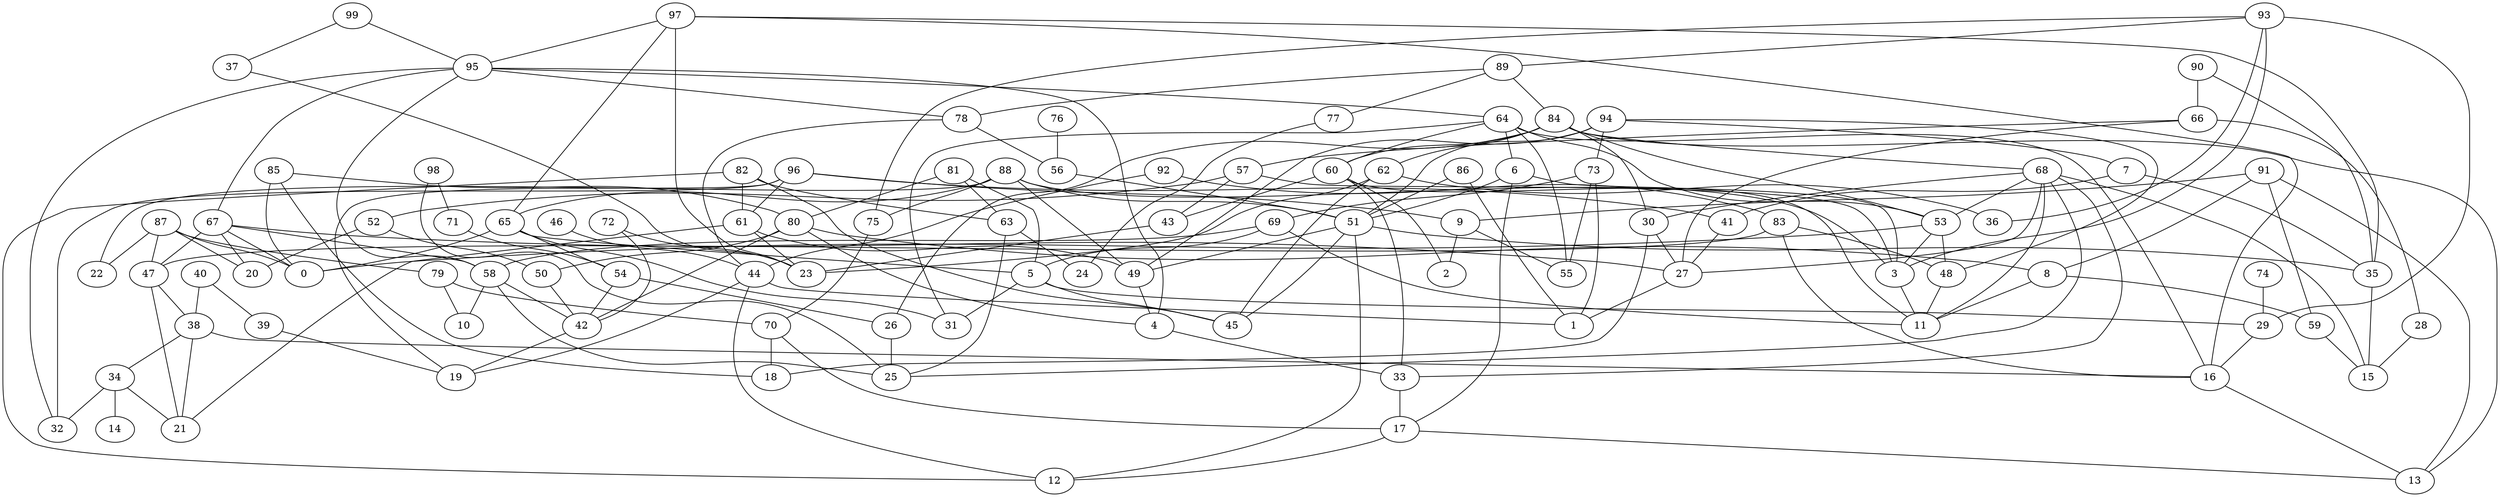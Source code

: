 digraph GG_graph {

subgraph G_graph {
edge [color = black]
"40" -> "39" [dir = none]
"82" -> "61" [dir = none]
"52" -> "50" [dir = none]
"73" -> "1" [dir = none]
"39" -> "19" [dir = none]
"5" -> "29" [dir = none]
"28" -> "15" [dir = none]
"53" -> "48" [dir = none]
"53" -> "0" [dir = none]
"88" -> "75" [dir = none]
"88" -> "65" [dir = none]
"94" -> "7" [dir = none]
"71" -> "54" [dir = none]
"89" -> "77" [dir = none]
"89" -> "84" [dir = none]
"34" -> "14" [dir = none]
"34" -> "21" [dir = none]
"60" -> "33" [dir = none]
"60" -> "11" [dir = none]
"85" -> "18" [dir = none]
"85" -> "0" [dir = none]
"85" -> "80" [dir = none]
"62" -> "45" [dir = none]
"97" -> "35" [dir = none]
"97" -> "23" [dir = none]
"97" -> "65" [dir = none]
"97" -> "95" [dir = none]
"86" -> "51" [dir = none]
"80" -> "4" [dir = none]
"80" -> "50" [dir = none]
"80" -> "42" [dir = none]
"42" -> "19" [dir = none]
"17" -> "13" [dir = none]
"64" -> "55" [dir = none]
"64" -> "31" [dir = none]
"64" -> "16" [dir = none]
"83" -> "47" [dir = none]
"93" -> "3" [dir = none]
"93" -> "36" [dir = none]
"93" -> "29" [dir = none]
"9" -> "2" [dir = none]
"81" -> "80" [dir = none]
"69" -> "11" [dir = none]
"95" -> "78" [dir = none]
"95" -> "32" [dir = none]
"95" -> "67" [dir = none]
"95" -> "58" [dir = none]
"95" -> "64" [dir = none]
"98" -> "25" [dir = none]
"35" -> "15" [dir = none]
"91" -> "8" [dir = none]
"91" -> "9" [dir = none]
"91" -> "13" [dir = none]
"87" -> "79" [dir = none]
"87" -> "22" [dir = none]
"87" -> "47" [dir = none]
"41" -> "27" [dir = none]
"99" -> "95" [dir = none]
"29" -> "16" [dir = none]
"74" -> "29" [dir = none]
"68" -> "25" [dir = none]
"68" -> "11" [dir = none]
"68" -> "27" [dir = none]
"51" -> "12" [dir = none]
"51" -> "45" [dir = none]
"51" -> "35" [dir = none]
"84" -> "26" [dir = none]
"84" -> "30" [dir = none]
"84" -> "60" [dir = none]
"58" -> "10" [dir = none]
"58" -> "42" [dir = none]
"6" -> "17" [dir = none]
"7" -> "35" [dir = none]
"65" -> "54" [dir = none]
"72" -> "42" [dir = none]
"61" -> "49" [dir = none]
"61" -> "23" [dir = none]
"38" -> "16" [dir = none]
"92" -> "83" [dir = none]
"76" -> "56" [dir = none]
"63" -> "24" [dir = none]
"63" -> "25" [dir = none]
"44" -> "1" [dir = none]
"44" -> "19" [dir = none]
"56" -> "51" [dir = none]
"37" -> "23" [dir = none]
"46" -> "44" [dir = none]
"16" -> "13" [dir = none]
"66" -> "57" [dir = none]
"66" -> "27" [dir = none]
"70" -> "17" [dir = none]
"43" -> "23" [dir = none]
"47" -> "21" [dir = none]
"96" -> "41" [dir = none]
"59" -> "15" [dir = none]
"67" -> "20" [dir = none]
"67" -> "47" [dir = none]
"67" -> "27" [dir = none]
"90" -> "35" [dir = none]
"67" -> "58" [dir = none]
"91" -> "59" [dir = none]
"93" -> "89" [dir = none]
"68" -> "33" [dir = none]
"79" -> "10" [dir = none]
"68" -> "15" [dir = none]
"88" -> "22" [dir = none]
"82" -> "12" [dir = none]
"95" -> "4" [dir = none]
"65" -> "31" [dir = none]
"83" -> "48" [dir = none]
"79" -> "70" [dir = none]
"81" -> "63" [dir = none]
"54" -> "26" [dir = none]
"78" -> "56" [dir = none]
"57" -> "43" [dir = none]
"98" -> "71" [dir = none]
"68" -> "30" [dir = none]
"88" -> "49" [dir = none]
"57" -> "52" [dir = none]
"80" -> "8" [dir = none]
"94" -> "73" [dir = none]
"33" -> "17" [dir = none]
"38" -> "34" [dir = none]
"66" -> "28" [dir = none]
"72" -> "23" [dir = none]
"17" -> "12" [dir = none]
"65" -> "0" [dir = none]
"30" -> "27" [dir = none]
"96" -> "9" [dir = none]
"27" -> "1" [dir = none]
"5" -> "31" [dir = none]
"73" -> "69" [dir = none]
"47" -> "38" [dir = none]
"92" -> "44" [dir = none]
"34" -> "32" [dir = none]
"93" -> "75" [dir = none]
"75" -> "70" [dir = none]
"38" -> "21" [dir = none]
"52" -> "20" [dir = none]
"30" -> "18" [dir = none]
"88" -> "3" [dir = none]
"90" -> "66" [dir = none]
"82" -> "45" [dir = none]
"58" -> "25" [dir = none]
"48" -> "11" [dir = none]
"88" -> "51" [dir = none]
"97" -> "16" [dir = none]
"96" -> "19" [dir = none]
"84" -> "13" [dir = none]
"89" -> "78" [dir = none]
"70" -> "18" [dir = none]
"82" -> "63" [dir = none]
"51" -> "49" [dir = none]
"6" -> "3" [dir = none]
"94" -> "49" [dir = none]
"86" -> "1" [dir = none]
"50" -> "42" [dir = none]
"64" -> "6" [dir = none]
"84" -> "62" [dir = none]
"84" -> "53" [dir = none]
"78" -> "44" [dir = none]
"44" -> "12" [dir = none]
"40" -> "38" [dir = none]
"4" -> "33" [dir = none]
"69" -> "5" [dir = none]
"65" -> "5" [dir = none]
"9" -> "55" [dir = none]
"73" -> "55" [dir = none]
"8" -> "59" [dir = none]
"87" -> "20" [dir = none]
"94" -> "51" [dir = none]
"64" -> "53" [dir = none]
"69" -> "58" [dir = none]
"57" -> "3" [dir = none]
"7" -> "41" [dir = none]
"96" -> "32" [dir = none]
"61" -> "21" [dir = none]
"3" -> "11" [dir = none]
"60" -> "2" [dir = none]
"84" -> "68" [dir = none]
"62" -> "23" [dir = none]
"67" -> "0" [dir = none]
"81" -> "5" [dir = none]
"8" -> "11" [dir = none]
"83" -> "16" [dir = none]
"6" -> "51" [dir = none]
"53" -> "3" [dir = none]
"49" -> "4" [dir = none]
"62" -> "36" [dir = none]
"60" -> "43" [dir = none]
"64" -> "60" [dir = none]
"5" -> "45" [dir = none]
"68" -> "53" [dir = none]
"94" -> "48" [dir = none]
"96" -> "61" [dir = none]
"99" -> "37" [dir = none]
"26" -> "25" [dir = none]
"54" -> "42" [dir = none]
"87" -> "0" [dir = none]
"77" -> "24" [dir = none]
}

}
